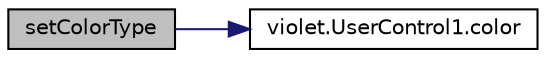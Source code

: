 digraph "setColorType"
{
 // LATEX_PDF_SIZE
  edge [fontname="Helvetica",fontsize="10",labelfontname="Helvetica",labelfontsize="10"];
  node [fontname="Helvetica",fontsize="10",shape=record];
  rankdir="LR";
  Node50 [label="setColorType",height=0.2,width=0.4,color="black", fillcolor="grey75", style="filled", fontcolor="black",tooltip="設定顏色"];
  Node50 -> Node51 [color="midnightblue",fontsize="10",style="solid",fontname="Helvetica"];
  Node51 [label="violet.UserControl1.color",height=0.2,width=0.4,color="black", fillcolor="white", style="filled",URL="$classviolet_1_1UserControl1.html#aa66182f3f962b3080ad71ec138b7a953",tooltip=" "];
}
